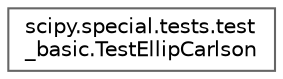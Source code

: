 digraph "Graphical Class Hierarchy"
{
 // LATEX_PDF_SIZE
  bgcolor="transparent";
  edge [fontname=Helvetica,fontsize=10,labelfontname=Helvetica,labelfontsize=10];
  node [fontname=Helvetica,fontsize=10,shape=box,height=0.2,width=0.4];
  rankdir="LR";
  Node0 [id="Node000000",label="scipy.special.tests.test\l_basic.TestEllipCarlson",height=0.2,width=0.4,color="grey40", fillcolor="white", style="filled",URL="$d7/d81/classscipy_1_1special_1_1tests_1_1test__basic_1_1TestEllipCarlson.html",tooltip=" "];
}
